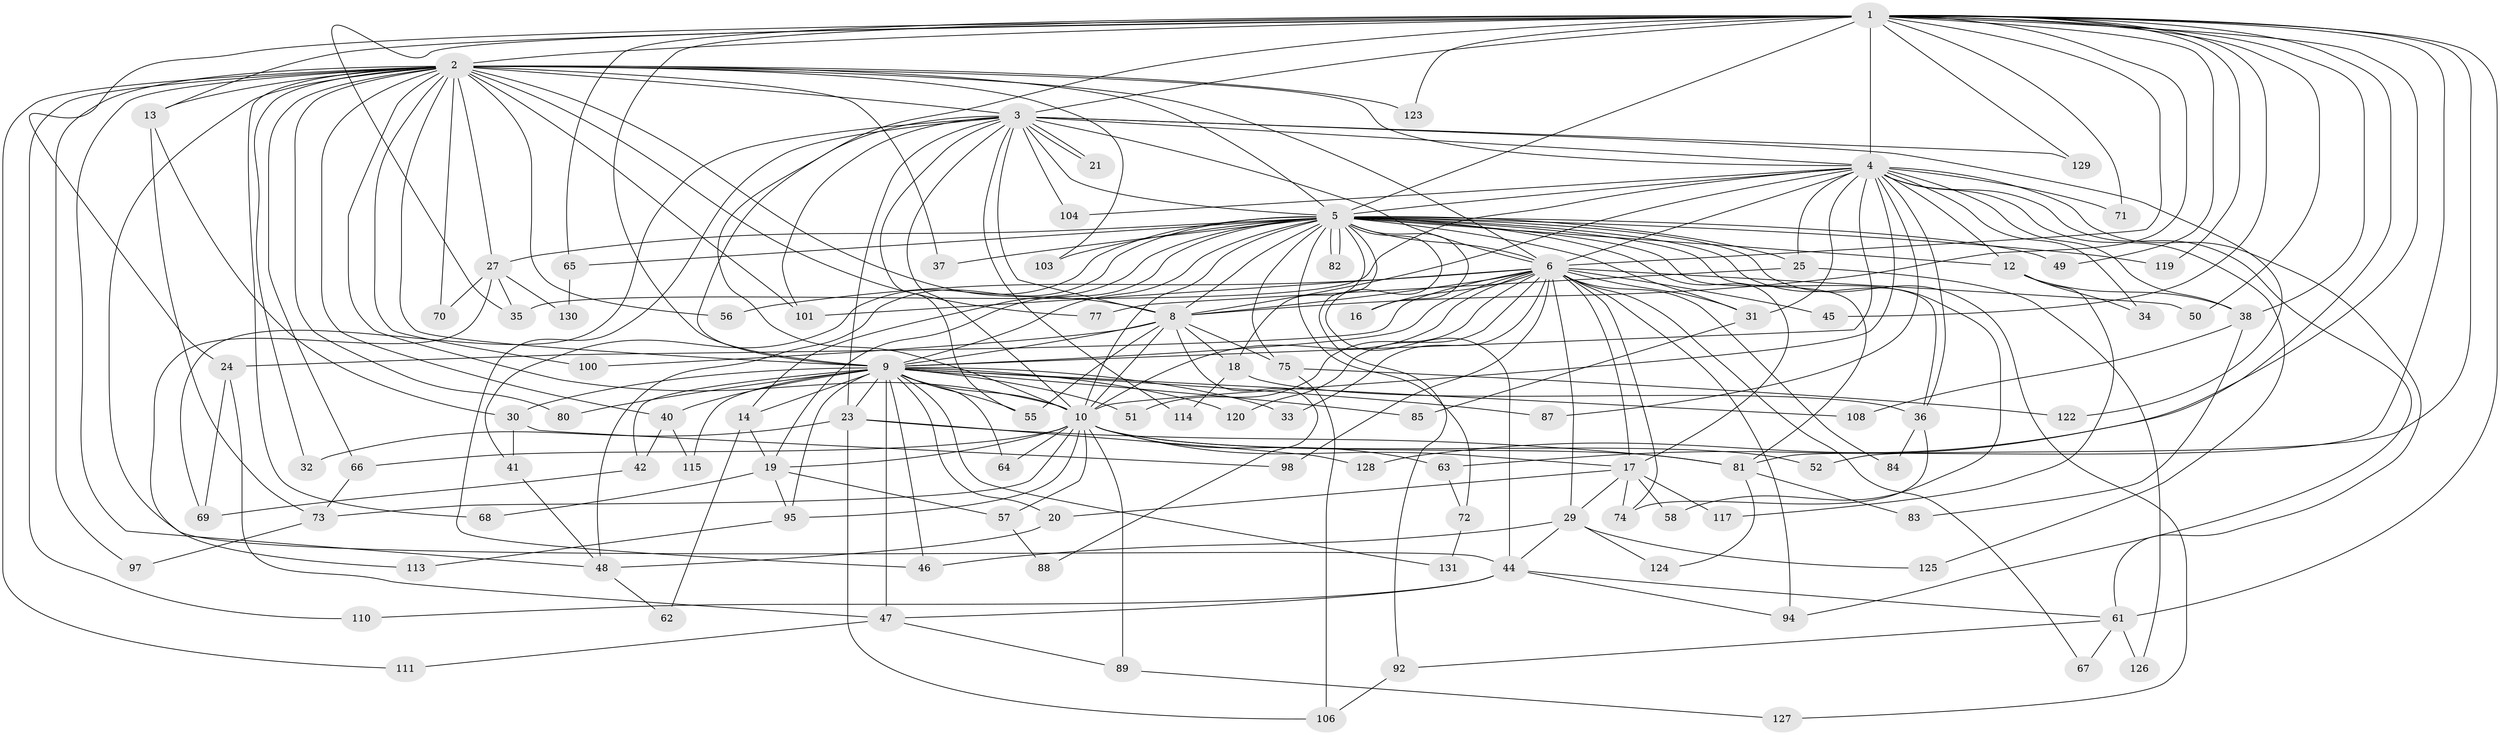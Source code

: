 // Generated by graph-tools (version 1.1) at 2025/51/02/27/25 19:51:41]
// undirected, 102 vertices, 244 edges
graph export_dot {
graph [start="1"]
  node [color=gray90,style=filled];
  1 [super="+7"];
  2 [super="+39"];
  3 [super="+90"];
  4 [super="+79"];
  5 [super="+11"];
  6 [super="+15"];
  8 [super="+28"];
  9 [super="+76"];
  10 [super="+43"];
  12 [super="+102"];
  13;
  14;
  16;
  17 [super="+22"];
  18;
  19 [super="+26"];
  20 [super="+133"];
  21;
  23 [super="+132"];
  24;
  25;
  27 [super="+53"];
  29 [super="+91"];
  30;
  31;
  32;
  33;
  34;
  35;
  36 [super="+78"];
  37;
  38;
  40;
  41 [super="+105"];
  42 [super="+112"];
  44 [super="+59"];
  45;
  46 [super="+96"];
  47 [super="+54"];
  48;
  49;
  50;
  51;
  52;
  55 [super="+60"];
  56;
  57;
  58;
  61 [super="+86"];
  62;
  63;
  64;
  65;
  66;
  67;
  68;
  69;
  70;
  71;
  72;
  73 [super="+93"];
  74 [super="+99"];
  75 [super="+109"];
  77;
  80;
  81 [super="+107"];
  82;
  83;
  84;
  85;
  87;
  88;
  89;
  92;
  94 [super="+121"];
  95 [super="+116"];
  97;
  98;
  100;
  101 [super="+118"];
  103;
  104;
  106;
  108;
  110;
  111;
  113;
  114;
  115;
  117;
  119;
  120;
  122;
  123;
  124;
  125;
  126;
  127;
  128;
  129;
  130;
  131;
  1 -- 2 [weight=2];
  1 -- 3 [weight=2];
  1 -- 4 [weight=2];
  1 -- 5 [weight=2];
  1 -- 6 [weight=2];
  1 -- 8 [weight=2];
  1 -- 9 [weight=2];
  1 -- 10 [weight=2];
  1 -- 24;
  1 -- 38;
  1 -- 45;
  1 -- 50;
  1 -- 52;
  1 -- 63;
  1 -- 71;
  1 -- 128;
  1 -- 81;
  1 -- 65;
  1 -- 129;
  1 -- 13;
  1 -- 35;
  1 -- 49;
  1 -- 119;
  1 -- 123;
  1 -- 61;
  2 -- 3 [weight=2];
  2 -- 4;
  2 -- 5;
  2 -- 6;
  2 -- 8;
  2 -- 9 [weight=2];
  2 -- 10;
  2 -- 13;
  2 -- 27;
  2 -- 32;
  2 -- 37;
  2 -- 48;
  2 -- 56;
  2 -- 70;
  2 -- 77;
  2 -- 80;
  2 -- 97;
  2 -- 100;
  2 -- 101;
  2 -- 103;
  2 -- 110;
  2 -- 111;
  2 -- 123;
  2 -- 40;
  2 -- 68;
  2 -- 66;
  2 -- 44;
  3 -- 4;
  3 -- 5;
  3 -- 6 [weight=2];
  3 -- 8;
  3 -- 9;
  3 -- 10;
  3 -- 21;
  3 -- 21;
  3 -- 23;
  3 -- 46;
  3 -- 55;
  3 -- 69;
  3 -- 101;
  3 -- 104;
  3 -- 122;
  3 -- 129;
  3 -- 114;
  4 -- 5;
  4 -- 6;
  4 -- 8;
  4 -- 9;
  4 -- 10;
  4 -- 12;
  4 -- 25;
  4 -- 34;
  4 -- 35;
  4 -- 36;
  4 -- 38;
  4 -- 61;
  4 -- 71;
  4 -- 87;
  4 -- 104;
  4 -- 125;
  4 -- 94;
  4 -- 31;
  5 -- 6;
  5 -- 8;
  5 -- 9;
  5 -- 10;
  5 -- 12;
  5 -- 14;
  5 -- 16;
  5 -- 18;
  5 -- 19;
  5 -- 25;
  5 -- 27;
  5 -- 31;
  5 -- 36;
  5 -- 37;
  5 -- 41;
  5 -- 44;
  5 -- 49;
  5 -- 58;
  5 -- 65;
  5 -- 72;
  5 -- 75;
  5 -- 81;
  5 -- 82;
  5 -- 82;
  5 -- 92;
  5 -- 103;
  5 -- 119;
  5 -- 127;
  5 -- 17;
  5 -- 48;
  6 -- 8;
  6 -- 9;
  6 -- 10;
  6 -- 16;
  6 -- 17;
  6 -- 24;
  6 -- 29 [weight=2];
  6 -- 31;
  6 -- 33;
  6 -- 45;
  6 -- 50;
  6 -- 51;
  6 -- 56;
  6 -- 67;
  6 -- 74;
  6 -- 84;
  6 -- 98;
  6 -- 120;
  6 -- 101;
  6 -- 94;
  8 -- 9;
  8 -- 10;
  8 -- 18;
  8 -- 75;
  8 -- 88;
  8 -- 100;
  8 -- 55;
  9 -- 10 [weight=2];
  9 -- 14;
  9 -- 20;
  9 -- 23;
  9 -- 30;
  9 -- 33;
  9 -- 40;
  9 -- 42;
  9 -- 47;
  9 -- 51;
  9 -- 55;
  9 -- 64;
  9 -- 80;
  9 -- 85;
  9 -- 87;
  9 -- 108;
  9 -- 115;
  9 -- 131;
  9 -- 46;
  9 -- 120;
  9 -- 95;
  10 -- 17;
  10 -- 19;
  10 -- 52;
  10 -- 57;
  10 -- 63;
  10 -- 64;
  10 -- 66;
  10 -- 73;
  10 -- 81;
  10 -- 89;
  10 -- 95;
  12 -- 34;
  12 -- 117;
  12 -- 38;
  13 -- 30;
  13 -- 73;
  14 -- 62;
  14 -- 19;
  17 -- 20;
  17 -- 58;
  17 -- 74;
  17 -- 117;
  17 -- 29;
  18 -- 114;
  18 -- 36;
  19 -- 57;
  19 -- 68;
  19 -- 95;
  20 -- 48;
  23 -- 32;
  23 -- 106;
  23 -- 128;
  23 -- 81;
  24 -- 47;
  24 -- 69;
  25 -- 77;
  25 -- 126;
  27 -- 130;
  27 -- 35;
  27 -- 113;
  27 -- 70;
  29 -- 44;
  29 -- 46;
  29 -- 124;
  29 -- 125;
  30 -- 41;
  30 -- 98;
  31 -- 85;
  36 -- 84;
  36 -- 74;
  38 -- 83;
  38 -- 108;
  40 -- 42;
  40 -- 115;
  41 -- 48;
  42 -- 69;
  44 -- 94;
  44 -- 110;
  44 -- 47;
  44 -- 61;
  47 -- 89;
  47 -- 111;
  48 -- 62;
  57 -- 88;
  61 -- 67;
  61 -- 92;
  61 -- 126;
  63 -- 72;
  65 -- 130;
  66 -- 73;
  72 -- 131;
  73 -- 97;
  75 -- 122;
  75 -- 106;
  81 -- 83;
  81 -- 124;
  89 -- 127;
  92 -- 106;
  95 -- 113;
}
